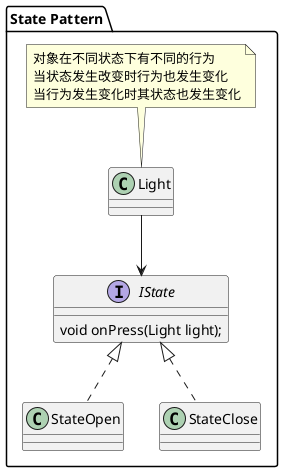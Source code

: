 @startuml
package "State Pattern"{
    Light --> IState
    class Light
    note top:对象在不同状态下有不同的行为\n当状态发生改变时行为也发生变化\n当行为发生变化时其状态也发生变化
    interface IState {
        void onPress(Light light);
    }
    class StateOpen implements IState
    class StateClose implements IState
}
@enduml